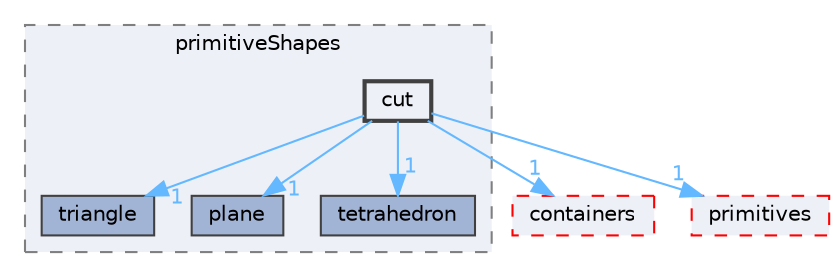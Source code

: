 digraph "src/OpenFOAM/meshes/primitiveShapes/cut"
{
 // LATEX_PDF_SIZE
  bgcolor="transparent";
  edge [fontname=Helvetica,fontsize=10,labelfontname=Helvetica,labelfontsize=10];
  node [fontname=Helvetica,fontsize=10,shape=box,height=0.2,width=0.4];
  compound=true
  subgraph clusterdir_a36ac568b20b0ed2190ed53a491bc296 {
    graph [ bgcolor="#edf0f7", pencolor="grey50", label="primitiveShapes", fontname=Helvetica,fontsize=10 style="filled,dashed", URL="dir_a36ac568b20b0ed2190ed53a491bc296.html",tooltip=""]
  dir_5ea6c01523c496de67b64831bf8ebd87 [label="triangle", fillcolor="#a2b4d6", color="grey25", style="filled", URL="dir_5ea6c01523c496de67b64831bf8ebd87.html",tooltip=""];
  dir_77052ec8787433c172f9ae2c57230bbf [label="plane", fillcolor="#a2b4d6", color="grey25", style="filled", URL="dir_77052ec8787433c172f9ae2c57230bbf.html",tooltip=""];
  dir_83c661a822c9d0b87c814cb81f69cc0b [label="tetrahedron", fillcolor="#a2b4d6", color="grey25", style="filled", URL="dir_83c661a822c9d0b87c814cb81f69cc0b.html",tooltip=""];
  dir_efdd976fae345080d8c3d7827b11ce69 [label="cut", fillcolor="#edf0f7", color="grey25", style="filled,bold", URL="dir_efdd976fae345080d8c3d7827b11ce69.html",tooltip=""];
  }
  dir_19d0872053bde092be81d7fe3f56cbf7 [label="containers", fillcolor="#edf0f7", color="red", style="filled,dashed", URL="dir_19d0872053bde092be81d7fe3f56cbf7.html",tooltip=""];
  dir_3e50f45338116b169052b428016851aa [label="primitives", fillcolor="#edf0f7", color="red", style="filled,dashed", URL="dir_3e50f45338116b169052b428016851aa.html",tooltip=""];
  dir_efdd976fae345080d8c3d7827b11ce69->dir_19d0872053bde092be81d7fe3f56cbf7 [headlabel="1", labeldistance=1.5 headhref="dir_000747_000669.html" href="dir_000747_000669.html" color="steelblue1" fontcolor="steelblue1"];
  dir_efdd976fae345080d8c3d7827b11ce69->dir_3e50f45338116b169052b428016851aa [headlabel="1", labeldistance=1.5 headhref="dir_000747_003069.html" href="dir_000747_003069.html" color="steelblue1" fontcolor="steelblue1"];
  dir_efdd976fae345080d8c3d7827b11ce69->dir_5ea6c01523c496de67b64831bf8ebd87 [headlabel="1", labeldistance=1.5 headhref="dir_000747_004118.html" href="dir_000747_004118.html" color="steelblue1" fontcolor="steelblue1"];
  dir_efdd976fae345080d8c3d7827b11ce69->dir_77052ec8787433c172f9ae2c57230bbf [headlabel="1", labeldistance=1.5 headhref="dir_000747_002924.html" href="dir_000747_002924.html" color="steelblue1" fontcolor="steelblue1"];
  dir_efdd976fae345080d8c3d7827b11ce69->dir_83c661a822c9d0b87c814cb81f69cc0b [headlabel="1", labeldistance=1.5 headhref="dir_000747_003991.html" href="dir_000747_003991.html" color="steelblue1" fontcolor="steelblue1"];
}
